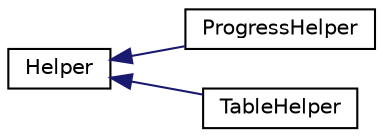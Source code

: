 digraph "Graphical Class Hierarchy"
{
  edge [fontname="Helvetica",fontsize="10",labelfontname="Helvetica",labelfontsize="10"];
  node [fontname="Helvetica",fontsize="10",shape=record];
  rankdir="LR";
  Node1 [label="Helper",height=0.2,width=0.4,color="black", fillcolor="white", style="filled",URL="$class_cake_1_1_console_1_1_helper.html"];
  Node1 -> Node2 [dir="back",color="midnightblue",fontsize="10",style="solid",fontname="Helvetica"];
  Node2 [label="ProgressHelper",height=0.2,width=0.4,color="black", fillcolor="white", style="filled",URL="$class_cake_1_1_shell_1_1_helper_1_1_progress_helper.html"];
  Node1 -> Node3 [dir="back",color="midnightblue",fontsize="10",style="solid",fontname="Helvetica"];
  Node3 [label="TableHelper",height=0.2,width=0.4,color="black", fillcolor="white", style="filled",URL="$class_cake_1_1_shell_1_1_helper_1_1_table_helper.html"];
}

